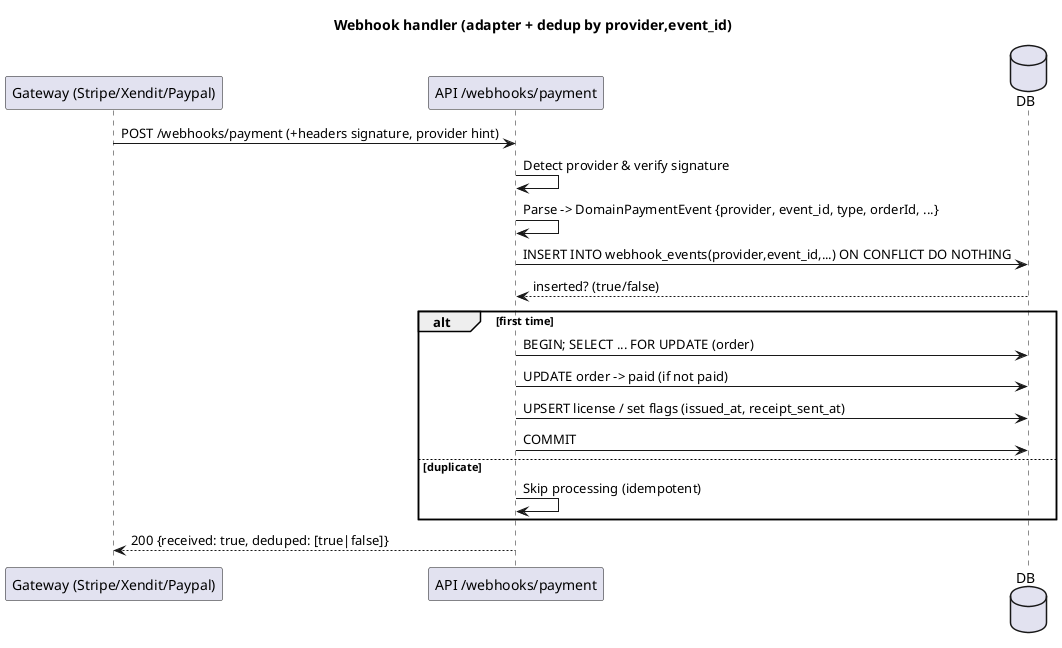 @startuml
title Webhook handler (adapter + dedup by provider,event_id)

participant "Gateway (Stripe/Xendit/Paypal)" as GW
participant "API /webhooks/payment" as API
database "DB" as DB

GW -> API: POST /webhooks/payment (+headers signature, provider hint)
API -> API: Detect provider & verify signature
API -> API: Parse -> DomainPaymentEvent {provider, event_id, type, orderId, ...}

API -> DB: INSERT INTO webhook_events(provider,event_id,...) ON CONFLICT DO NOTHING
DB --> API: inserted? (true/false)

alt first time
  API -> DB: BEGIN; SELECT ... FOR UPDATE (order)
  API -> DB: UPDATE order -> paid (if not paid)
  API -> DB: UPSERT license / set flags (issued_at, receipt_sent_at)
  API -> DB: COMMIT
else duplicate
  API -> API: Skip processing (idempotent)
end

API --> GW: 200 {received: true, deduped: [true|false]}
@enduml
